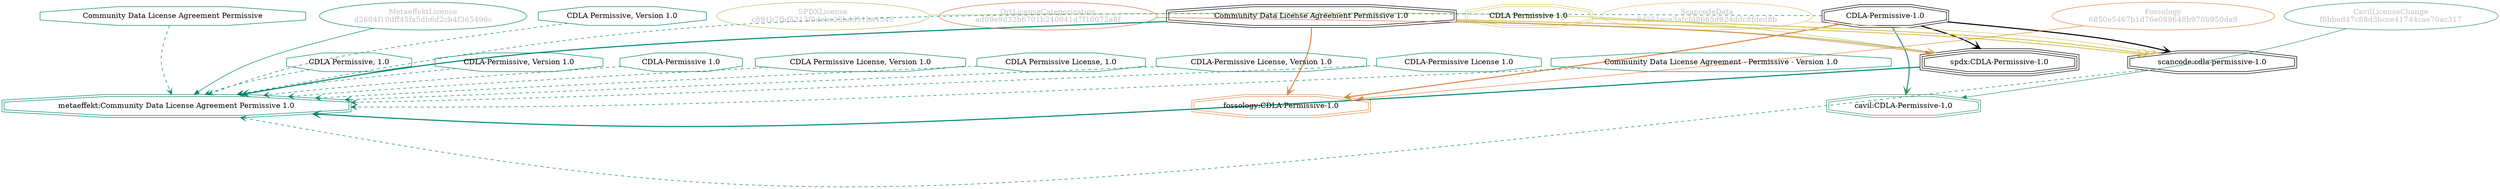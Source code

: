 strict digraph {
    node [shape=box];
    graph [splines=curved];
    1167 [label="SPDXLicense\nc891b7fbf5313f0debc25bdd31ba4545"
         ,fontcolor=gray
         ,color="#b8bf62"
         ,fillcolor="beige;1"
         ,shape=ellipse];
    1168 [label="spdx:CDLA-Permissive-1.0"
         ,shape=tripleoctagon];
    1169 [label="CDLA-Permissive-1.0"
         ,shape=doubleoctagon];
    1170 [label="Community Data License Agreement Permissive 1.0"
         ,shape=doubleoctagon];
    13619 [label="ScancodeData\n8d251ece3afcfd8665d924ddc8fded8b"
          ,fontcolor=gray
          ,color="#dac767"
          ,fillcolor="beige;1"
          ,shape=ellipse];
    13620 [label="scancode:cdla-permissive-1.0"
          ,shape=doubleoctagon];
    13621 [label="CDLA Permissive 1.0"
          ,color="#dac767"
          ,shape=doubleoctagon];
    27745 [label="Fossology\n6850e5467b1d76e089648b970b950da9"
          ,fontcolor=gray
          ,color="#e18745"
          ,fillcolor="beige;1"
          ,shape=ellipse];
    27746 [label="fossology:CDLA-Permissive-1.0"
          ,color="#e18745"
          ,shape=doubleoctagon];
    28617 [label="OrtLicenseCategorization\nad09e9d32b6701b240041d7f10072a8f"
          ,fontcolor=gray
          ,color="#e06f45"
          ,fillcolor="beige;1"
          ,shape=ellipse];
    36646 [label="CavilLicenseChange\nf0bbed47c88d3bcce41744cae70ac317"
          ,fontcolor=gray
          ,color="#379469"
          ,fillcolor="beige;1"
          ,shape=ellipse];
    36647 [label="cavil:CDLA-Permissive-1.0"
          ,color="#379469"
          ,shape=doubleoctagon];
    40514 [label="Community Data License Agreement Permissive"
          ,color="#00876c"
          ,shape=octagon];
    40517 [label="MetaeffektLicense\nd2604f10dff45fa5db6d2cb4f365496c"
          ,fontcolor=gray
          ,color="#00876c"
          ,fillcolor="beige;1"
          ,shape=ellipse];
    40518 [label="metaeffekt:Community Data License Agreement Permissive 1.0"
          ,color="#00876c"
          ,shape=doubleoctagon];
    40519 [label="CDLA Permissive, Version 1.0"
          ,color="#00876c"
          ,shape=octagon];
    40520 [label="CDLA Permissive, 1.0"
          ,color="#00876c"
          ,shape=octagon];
    40521 [label="CDLA-Permissive, Version 1.0"
          ,color="#00876c"
          ,shape=octagon];
    40522 [label="CDLA-Permissive 1.0"
          ,color="#00876c"
          ,shape=octagon];
    40523 [label="CDLA Permissive License, Version 1.0"
          ,color="#00876c"
          ,shape=octagon];
    40524 [label="CDLA Permissive License, 1.0"
          ,color="#00876c"
          ,shape=octagon];
    40525 [label="CDLA-Permissive License, Version 1.0"
          ,color="#00876c"
          ,shape=octagon];
    40526 [label="CDLA-Permissive License 1.0"
          ,color="#00876c"
          ,shape=octagon];
    40527 [label="Community Data License Agreement - Permissive - Version 1.0"
          ,color="#00876c"
          ,shape=octagon];
    1167 -> 1168 [weight=0.5
                 ,color="#b8bf62"];
    1168 -> 40518 [style=bold
                  ,arrowhead=vee
                  ,weight=0.7
                  ,color="#00876c"];
    1169 -> 1168 [style=bold
                 ,arrowhead=vee
                 ,weight=0.7];
    1169 -> 13620 [style=bold
                  ,arrowhead=vee
                  ,weight=0.7];
    1169 -> 27746 [style=bold
                  ,arrowhead=vee
                  ,weight=0.7
                  ,color="#e18745"];
    1169 -> 36647 [style=bold
                  ,arrowhead=vee
                  ,weight=0.7
                  ,color="#379469"];
    1169 -> 36647 [style=bold
                  ,arrowhead=vee
                  ,weight=0.7
                  ,color="#379469"];
    1169 -> 40518 [style=dashed
                  ,arrowhead=vee
                  ,weight=0.5
                  ,color="#00876c"];
    1170 -> 1168 [style=bold
                 ,arrowhead=vee
                 ,weight=0.7
                 ,color="#b8bf62"];
    1170 -> 13620 [style=bold
                  ,arrowhead=vee
                  ,weight=0.7
                  ,color="#dac767"];
    1170 -> 27746 [style=bold
                  ,arrowhead=vee
                  ,weight=0.7
                  ,color="#e18745"];
    1170 -> 40518 [style=bold
                  ,arrowhead=vee
                  ,weight=0.7
                  ,color="#00876c"];
    13619 -> 13620 [weight=0.5
                   ,color="#dac767"];
    13620 -> 40518 [style=dashed
                   ,arrowhead=vee
                   ,weight=0.5
                   ,color="#00876c"];
    13621 -> 13620 [style=bold
                   ,arrowhead=vee
                   ,weight=0.7
                   ,color="#dac767"];
    27745 -> 27746 [weight=0.5
                   ,color="#e18745"];
    28617 -> 1168 [weight=0.5
                  ,color="#e06f45"];
    36646 -> 36647 [weight=0.5
                   ,color="#379469"];
    40514 -> 40518 [style=dashed
                   ,arrowhead=vee
                   ,weight=0.5
                   ,color="#00876c"];
    40517 -> 40518 [weight=0.5
                   ,color="#00876c"];
    40519 -> 40518 [style=dashed
                   ,arrowhead=vee
                   ,weight=0.5
                   ,color="#00876c"];
    40520 -> 40518 [style=dashed
                   ,arrowhead=vee
                   ,weight=0.5
                   ,color="#00876c"];
    40521 -> 40518 [style=dashed
                   ,arrowhead=vee
                   ,weight=0.5
                   ,color="#00876c"];
    40522 -> 40518 [style=dashed
                   ,arrowhead=vee
                   ,weight=0.5
                   ,color="#00876c"];
    40523 -> 40518 [style=dashed
                   ,arrowhead=vee
                   ,weight=0.5
                   ,color="#00876c"];
    40524 -> 40518 [style=dashed
                   ,arrowhead=vee
                   ,weight=0.5
                   ,color="#00876c"];
    40525 -> 40518 [style=dashed
                   ,arrowhead=vee
                   ,weight=0.5
                   ,color="#00876c"];
    40526 -> 40518 [style=dashed
                   ,arrowhead=vee
                   ,weight=0.5
                   ,color="#00876c"];
    40527 -> 40518 [style=dashed
                   ,arrowhead=vee
                   ,weight=0.5
                   ,color="#00876c"];
}

